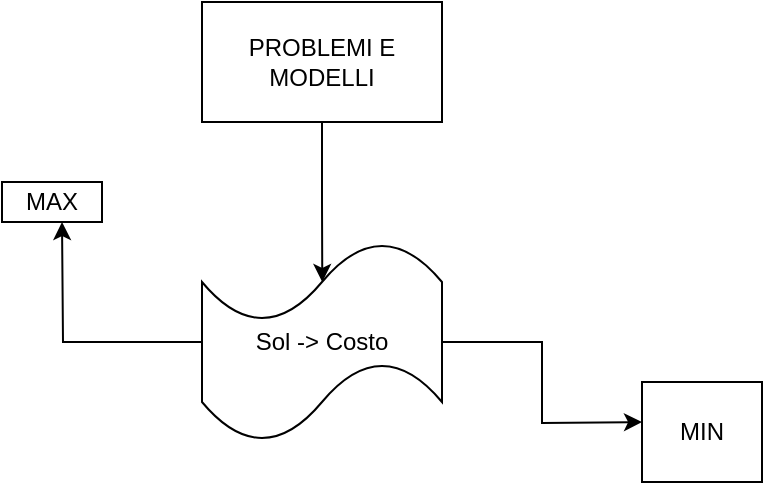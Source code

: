 <mxfile version="27.1.4">
  <diagram id="5XerKu_YNjC9E4aaaSx6" name="main">
    <mxGraphModel dx="537" dy="226" grid="1" gridSize="10" guides="1" tooltips="1" connect="1" arrows="1" fold="1" page="1" pageScale="1" pageWidth="850" pageHeight="1100" math="0" shadow="0">
      <root>
        <mxCell id="0" />
        <mxCell id="1" parent="0" />
        <mxCell id="HnxtuK_CxXJ03ustIBrV-2" style="edgeStyle=orthogonalEdgeStyle;rounded=0;orthogonalLoop=1;jettySize=auto;html=1;exitX=0.5;exitY=1;exitDx=0;exitDy=0;" parent="1" source="HnxtuK_CxXJ03ustIBrV-1" edge="1">
          <mxGeometry relative="1" as="geometry">
            <mxPoint x="450.143" y="320" as="targetPoint" />
          </mxGeometry>
        </mxCell>
        <mxCell id="HnxtuK_CxXJ03ustIBrV-1" value="PROBLEMI E MODELLI" style="rounded=0;whiteSpace=wrap;html=1;" parent="1" vertex="1">
          <mxGeometry x="390" y="180" width="120" height="60" as="geometry" />
        </mxCell>
        <mxCell id="FP5HMefeltwIHsNKnyts-2" style="edgeStyle=orthogonalEdgeStyle;rounded=0;orthogonalLoop=1;jettySize=auto;html=1;exitX=0;exitY=0.5;exitDx=0;exitDy=0;exitPerimeter=0;" edge="1" parent="1" source="FP5HMefeltwIHsNKnyts-1">
          <mxGeometry relative="1" as="geometry">
            <mxPoint x="320" y="290" as="targetPoint" />
          </mxGeometry>
        </mxCell>
        <mxCell id="FP5HMefeltwIHsNKnyts-3" style="edgeStyle=orthogonalEdgeStyle;rounded=0;orthogonalLoop=1;jettySize=auto;html=1;exitX=1;exitY=0.5;exitDx=0;exitDy=0;exitPerimeter=0;" edge="1" parent="1" source="FP5HMefeltwIHsNKnyts-1">
          <mxGeometry relative="1" as="geometry">
            <mxPoint x="610" y="390" as="targetPoint" />
          </mxGeometry>
        </mxCell>
        <mxCell id="FP5HMefeltwIHsNKnyts-1" value="Sol -&amp;gt; Costo" style="shape=tape;whiteSpace=wrap;html=1;" vertex="1" parent="1">
          <mxGeometry x="390" y="300" width="120" height="100" as="geometry" />
        </mxCell>
        <mxCell id="FP5HMefeltwIHsNKnyts-4" value="MAX" style="rounded=0;whiteSpace=wrap;html=1;" vertex="1" parent="1">
          <mxGeometry x="290" y="270" width="50" height="20" as="geometry" />
        </mxCell>
        <mxCell id="FP5HMefeltwIHsNKnyts-5" value="&lt;div&gt;MIN&lt;/div&gt;" style="rounded=0;whiteSpace=wrap;html=1;" vertex="1" parent="1">
          <mxGeometry x="610" y="370" width="60" height="50" as="geometry" />
        </mxCell>
      </root>
    </mxGraphModel>
  </diagram>
</mxfile>
